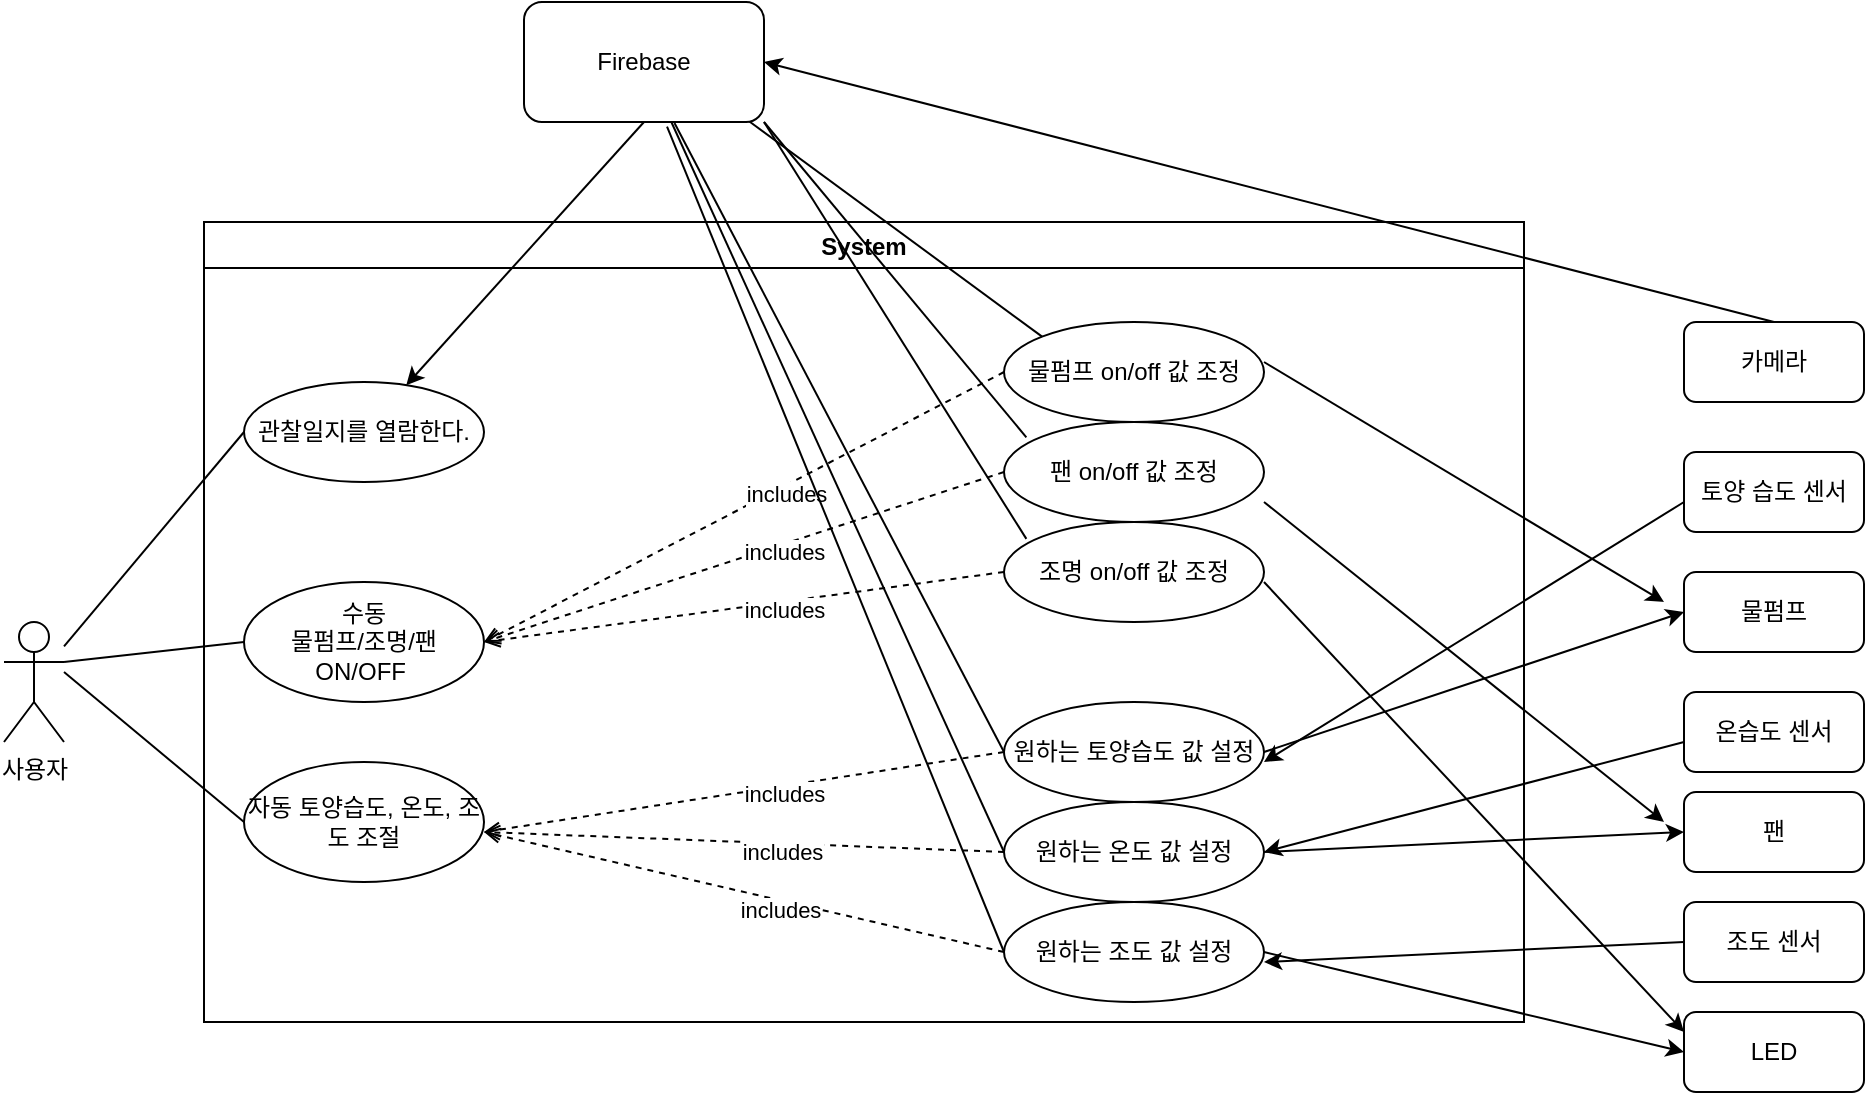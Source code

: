 <mxfile version="20.4.0" type="github">
  <diagram id="NCL2p-JWgOGxsxKp1H8N" name="페이지-1">
    <mxGraphModel dx="1221" dy="604" grid="1" gridSize="10" guides="1" tooltips="1" connect="1" arrows="1" fold="1" page="1" pageScale="1" pageWidth="827" pageHeight="1169" math="0" shadow="0">
      <root>
        <mxCell id="0" />
        <mxCell id="1" parent="0" />
        <mxCell id="VMQcNs2NsHs9lcobG29F-1" value="사용자" style="shape=umlActor;verticalLabelPosition=bottom;verticalAlign=top;html=1;outlineConnect=0;" parent="1" vertex="1">
          <mxGeometry x="120" y="350" width="30" height="60" as="geometry" />
        </mxCell>
        <mxCell id="VMQcNs2NsHs9lcobG29F-6" value="온습도 센서" style="rounded=1;whiteSpace=wrap;html=1;" parent="1" vertex="1">
          <mxGeometry x="960" y="385" width="90" height="40" as="geometry" />
        </mxCell>
        <mxCell id="7xkepa5mnOWRhtYiWadu-17" value="" style="endArrow=none;html=1;rounded=0;entryX=0;entryY=0.5;entryDx=0;entryDy=0;endFill=0;startArrow=none;startFill=0;" parent="1" source="VMQcNs2NsHs9lcobG29F-1" target="VMQcNs2NsHs9lcobG29F-11" edge="1">
          <mxGeometry width="50" height="50" relative="1" as="geometry">
            <mxPoint x="400" y="480" as="sourcePoint" />
            <mxPoint x="450" y="430" as="targetPoint" />
          </mxGeometry>
        </mxCell>
        <mxCell id="7xkepa5mnOWRhtYiWadu-18" value="" style="endArrow=none;html=1;rounded=0;entryX=0;entryY=0.5;entryDx=0;entryDy=0;exitX=1;exitY=0.333;exitDx=0;exitDy=0;exitPerimeter=0;startArrow=none;startFill=0;endFill=0;" parent="1" source="VMQcNs2NsHs9lcobG29F-1" target="Q8g0ZSMfcJW7LGg8qXzG-11" edge="1">
          <mxGeometry width="50" height="50" relative="1" as="geometry">
            <mxPoint x="150" y="345.796" as="sourcePoint" />
            <mxPoint x="250" y="372.5" as="targetPoint" />
          </mxGeometry>
        </mxCell>
        <mxCell id="gYhQfILOeX3ABxQb6qOJ-9" value="System" style="swimlane;" parent="1" vertex="1">
          <mxGeometry x="220" y="150" width="660" height="400" as="geometry" />
        </mxCell>
        <mxCell id="VMQcNs2NsHs9lcobG29F-11" value="관찰일지를 열람한다." style="ellipse;whiteSpace=wrap;html=1;" parent="gYhQfILOeX3ABxQb6qOJ-9" vertex="1">
          <mxGeometry x="20" y="80" width="120" height="50" as="geometry" />
        </mxCell>
        <mxCell id="Q8g0ZSMfcJW7LGg8qXzG-8" value="물펌프 on/off 값 조정" style="ellipse;whiteSpace=wrap;html=1;" parent="gYhQfILOeX3ABxQb6qOJ-9" vertex="1">
          <mxGeometry x="400" y="50" width="130" height="50" as="geometry" />
        </mxCell>
        <mxCell id="Q8g0ZSMfcJW7LGg8qXzG-10" value="조명 on/off 값 조정" style="ellipse;whiteSpace=wrap;html=1;" parent="gYhQfILOeX3ABxQb6qOJ-9" vertex="1">
          <mxGeometry x="400" y="150" width="130" height="50" as="geometry" />
        </mxCell>
        <mxCell id="Q8g0ZSMfcJW7LGg8qXzG-9" value="팬 on/off 값 조정" style="ellipse;whiteSpace=wrap;html=1;" parent="gYhQfILOeX3ABxQb6qOJ-9" vertex="1">
          <mxGeometry x="400" y="100" width="130" height="50" as="geometry" />
        </mxCell>
        <mxCell id="Q8g0ZSMfcJW7LGg8qXzG-11" value="수동&lt;br&gt;물펌프/조명/팬 ON/OFF&amp;nbsp;" style="ellipse;whiteSpace=wrap;html=1;" parent="gYhQfILOeX3ABxQb6qOJ-9" vertex="1">
          <mxGeometry x="20" y="180" width="120" height="60" as="geometry" />
        </mxCell>
        <mxCell id="Q8g0ZSMfcJW7LGg8qXzG-22" value="" style="endArrow=open;dashed=1;html=1;rounded=0;entryX=1;entryY=0.5;entryDx=0;entryDy=0;endFill=0;exitX=0;exitY=0.5;exitDx=0;exitDy=0;" parent="gYhQfILOeX3ABxQb6qOJ-9" source="Q8g0ZSMfcJW7LGg8qXzG-9" target="Q8g0ZSMfcJW7LGg8qXzG-11" edge="1">
          <mxGeometry width="50" height="50" relative="1" as="geometry">
            <mxPoint x="310" y="150" as="sourcePoint" />
            <mxPoint x="190" y="160" as="targetPoint" />
          </mxGeometry>
        </mxCell>
        <mxCell id="Q8g0ZSMfcJW7LGg8qXzG-23" value="includes" style="edgeLabel;html=1;align=center;verticalAlign=middle;resizable=0;points=[];" parent="Q8g0ZSMfcJW7LGg8qXzG-22" vertex="1" connectable="0">
          <mxGeometry x="-0.145" y="4" relative="1" as="geometry">
            <mxPoint as="offset" />
          </mxGeometry>
        </mxCell>
        <mxCell id="pRRUhXzyRBsDFOCAXH3B-1" value="" style="endArrow=open;dashed=1;html=1;rounded=0;entryX=1;entryY=0.5;entryDx=0;entryDy=0;endFill=0;exitX=0;exitY=0.5;exitDx=0;exitDy=0;" parent="gYhQfILOeX3ABxQb6qOJ-9" source="Q8g0ZSMfcJW7LGg8qXzG-8" target="Q8g0ZSMfcJW7LGg8qXzG-11" edge="1">
          <mxGeometry width="50" height="50" relative="1" as="geometry">
            <mxPoint x="250" y="266.25" as="sourcePoint" />
            <mxPoint x="150" y="220" as="targetPoint" />
          </mxGeometry>
        </mxCell>
        <mxCell id="pRRUhXzyRBsDFOCAXH3B-2" value="includes" style="edgeLabel;html=1;align=center;verticalAlign=middle;resizable=0;points=[];" parent="pRRUhXzyRBsDFOCAXH3B-1" vertex="1" connectable="0">
          <mxGeometry x="-0.145" y="4" relative="1" as="geometry">
            <mxPoint as="offset" />
          </mxGeometry>
        </mxCell>
        <mxCell id="pRRUhXzyRBsDFOCAXH3B-3" value="" style="endArrow=open;dashed=1;html=1;rounded=0;entryX=1;entryY=0.5;entryDx=0;entryDy=0;endFill=0;exitX=0;exitY=0.5;exitDx=0;exitDy=0;" parent="gYhQfILOeX3ABxQb6qOJ-9" source="Q8g0ZSMfcJW7LGg8qXzG-10" target="Q8g0ZSMfcJW7LGg8qXzG-11" edge="1">
          <mxGeometry width="50" height="50" relative="1" as="geometry">
            <mxPoint x="250" y="266.25" as="sourcePoint" />
            <mxPoint x="150" y="220" as="targetPoint" />
          </mxGeometry>
        </mxCell>
        <mxCell id="pRRUhXzyRBsDFOCAXH3B-4" value="includes" style="edgeLabel;html=1;align=center;verticalAlign=middle;resizable=0;points=[];" parent="pRRUhXzyRBsDFOCAXH3B-3" vertex="1" connectable="0">
          <mxGeometry x="-0.145" y="4" relative="1" as="geometry">
            <mxPoint as="offset" />
          </mxGeometry>
        </mxCell>
        <mxCell id="ONS9bMXVID28x1t3R5hX-18" value="자동 토양습도, 온도, 조도 조절" style="ellipse;whiteSpace=wrap;html=1;" vertex="1" parent="gYhQfILOeX3ABxQb6qOJ-9">
          <mxGeometry x="20" y="270" width="120" height="60" as="geometry" />
        </mxCell>
        <mxCell id="ONS9bMXVID28x1t3R5hX-21" value="원하는 토양습도 값 설정" style="ellipse;whiteSpace=wrap;html=1;" vertex="1" parent="gYhQfILOeX3ABxQb6qOJ-9">
          <mxGeometry x="400" y="240" width="130" height="50" as="geometry" />
        </mxCell>
        <mxCell id="ONS9bMXVID28x1t3R5hX-22" value="원하는 조도 값 설정" style="ellipse;whiteSpace=wrap;html=1;" vertex="1" parent="gYhQfILOeX3ABxQb6qOJ-9">
          <mxGeometry x="400" y="340" width="130" height="50" as="geometry" />
        </mxCell>
        <mxCell id="ONS9bMXVID28x1t3R5hX-24" value="" style="endArrow=open;dashed=1;html=1;rounded=0;entryX=1;entryY=0.5;entryDx=0;entryDy=0;endFill=0;exitX=0;exitY=0.5;exitDx=0;exitDy=0;" edge="1" parent="gYhQfILOeX3ABxQb6qOJ-9" source="ONS9bMXVID28x1t3R5hX-20">
          <mxGeometry width="50" height="50" relative="1" as="geometry">
            <mxPoint x="400" y="150" as="sourcePoint" />
            <mxPoint x="140.0" y="305" as="targetPoint" />
          </mxGeometry>
        </mxCell>
        <mxCell id="ONS9bMXVID28x1t3R5hX-25" value="includes" style="edgeLabel;html=1;align=center;verticalAlign=middle;resizable=0;points=[];" vertex="1" connectable="0" parent="ONS9bMXVID28x1t3R5hX-24">
          <mxGeometry x="-0.145" y="4" relative="1" as="geometry">
            <mxPoint as="offset" />
          </mxGeometry>
        </mxCell>
        <mxCell id="ONS9bMXVID28x1t3R5hX-26" value="" style="endArrow=open;dashed=1;html=1;rounded=0;entryX=1;entryY=0.5;entryDx=0;entryDy=0;endFill=0;exitX=0;exitY=0.5;exitDx=0;exitDy=0;" edge="1" parent="gYhQfILOeX3ABxQb6qOJ-9" source="ONS9bMXVID28x1t3R5hX-21">
          <mxGeometry width="50" height="50" relative="1" as="geometry">
            <mxPoint x="400" y="150" as="sourcePoint" />
            <mxPoint x="140.0" y="305" as="targetPoint" />
          </mxGeometry>
        </mxCell>
        <mxCell id="ONS9bMXVID28x1t3R5hX-27" value="includes" style="edgeLabel;html=1;align=center;verticalAlign=middle;resizable=0;points=[];" vertex="1" connectable="0" parent="ONS9bMXVID28x1t3R5hX-26">
          <mxGeometry x="-0.145" y="4" relative="1" as="geometry">
            <mxPoint as="offset" />
          </mxGeometry>
        </mxCell>
        <mxCell id="ONS9bMXVID28x1t3R5hX-28" value="" style="endArrow=open;dashed=1;html=1;rounded=0;entryX=1;entryY=0.5;entryDx=0;entryDy=0;endFill=0;exitX=0;exitY=0.5;exitDx=0;exitDy=0;" edge="1" parent="gYhQfILOeX3ABxQb6qOJ-9" source="ONS9bMXVID28x1t3R5hX-22">
          <mxGeometry width="50" height="50" relative="1" as="geometry">
            <mxPoint x="400" y="150" as="sourcePoint" />
            <mxPoint x="140.0" y="305" as="targetPoint" />
          </mxGeometry>
        </mxCell>
        <mxCell id="ONS9bMXVID28x1t3R5hX-29" value="includes" style="edgeLabel;html=1;align=center;verticalAlign=middle;resizable=0;points=[];" vertex="1" connectable="0" parent="ONS9bMXVID28x1t3R5hX-28">
          <mxGeometry x="-0.145" y="4" relative="1" as="geometry">
            <mxPoint as="offset" />
          </mxGeometry>
        </mxCell>
        <mxCell id="ONS9bMXVID28x1t3R5hX-20" value="원하는 온도 값 설정" style="ellipse;whiteSpace=wrap;html=1;" vertex="1" parent="gYhQfILOeX3ABxQb6qOJ-9">
          <mxGeometry x="400" y="290" width="130" height="50" as="geometry" />
        </mxCell>
        <mxCell id="ONS9bMXVID28x1t3R5hX-36" value="" style="endArrow=none;html=1;rounded=0;entryX=0;entryY=0.5;entryDx=0;entryDy=0;startArrow=classic;startFill=1;endFill=0;" edge="1" parent="gYhQfILOeX3ABxQb6qOJ-9">
          <mxGeometry width="50" height="50" relative="1" as="geometry">
            <mxPoint x="530" y="270" as="sourcePoint" />
            <mxPoint x="740" y="140" as="targetPoint" />
          </mxGeometry>
        </mxCell>
        <mxCell id="ONS9bMXVID28x1t3R5hX-39" value="" style="endArrow=none;html=1;rounded=0;entryX=0.627;entryY=1.008;entryDx=0;entryDy=0;exitX=0;exitY=0;exitDx=0;exitDy=0;entryPerimeter=0;" edge="1" parent="gYhQfILOeX3ABxQb6qOJ-9" source="Q8g0ZSMfcJW7LGg8qXzG-8">
          <mxGeometry width="50" height="50" relative="1" as="geometry">
            <mxPoint x="434.76" y="262.26" as="sourcePoint" />
            <mxPoint x="270.0" y="-52.26" as="targetPoint" />
          </mxGeometry>
        </mxCell>
        <mxCell id="ONS9bMXVID28x1t3R5hX-44" value="" style="endArrow=classic;html=1;rounded=0;exitX=1;exitY=0.5;exitDx=0;exitDy=0;startArrow=none;startFill=0;endFill=1;entryX=0;entryY=0.25;entryDx=0;entryDy=0;" edge="1" parent="gYhQfILOeX3ABxQb6qOJ-9" target="Q8g0ZSMfcJW7LGg8qXzG-4">
          <mxGeometry width="50" height="50" relative="1" as="geometry">
            <mxPoint x="530" y="180" as="sourcePoint" />
            <mxPoint x="730" y="340" as="targetPoint" />
          </mxGeometry>
        </mxCell>
        <mxCell id="Q8g0ZSMfcJW7LGg8qXzG-1" value="토양 습도 센서" style="rounded=1;whiteSpace=wrap;html=1;" parent="1" vertex="1">
          <mxGeometry x="960" y="265" width="90" height="40" as="geometry" />
        </mxCell>
        <mxCell id="Q8g0ZSMfcJW7LGg8qXzG-2" value="조도 센서" style="rounded=1;whiteSpace=wrap;html=1;" parent="1" vertex="1">
          <mxGeometry x="960" y="490" width="90" height="40" as="geometry" />
        </mxCell>
        <mxCell id="Q8g0ZSMfcJW7LGg8qXzG-3" value="팬" style="rounded=1;whiteSpace=wrap;html=1;" parent="1" vertex="1">
          <mxGeometry x="960" y="435" width="90" height="40" as="geometry" />
        </mxCell>
        <mxCell id="Q8g0ZSMfcJW7LGg8qXzG-4" value="LED" style="rounded=1;whiteSpace=wrap;html=1;" parent="1" vertex="1">
          <mxGeometry x="960" y="545" width="90" height="40" as="geometry" />
        </mxCell>
        <mxCell id="Q8g0ZSMfcJW7LGg8qXzG-5" value="물펌프" style="rounded=1;whiteSpace=wrap;html=1;" parent="1" vertex="1">
          <mxGeometry x="960" y="325" width="90" height="40" as="geometry" />
        </mxCell>
        <mxCell id="Q8g0ZSMfcJW7LGg8qXzG-14" value="" style="endArrow=classic;html=1;rounded=0;entryX=0;entryY=0.5;entryDx=0;entryDy=0;exitX=1;exitY=0.5;exitDx=0;exitDy=0;startArrow=none;startFill=0;endFill=1;" parent="1" source="ONS9bMXVID28x1t3R5hX-21" target="Q8g0ZSMfcJW7LGg8qXzG-5" edge="1">
          <mxGeometry width="50" height="50" relative="1" as="geometry">
            <mxPoint x="650" y="290" as="sourcePoint" />
            <mxPoint x="700" y="240" as="targetPoint" />
          </mxGeometry>
        </mxCell>
        <mxCell id="Q8g0ZSMfcJW7LGg8qXzG-16" value="" style="endArrow=classic;html=1;rounded=0;entryX=0;entryY=0.5;entryDx=0;entryDy=0;exitX=1;exitY=0.5;exitDx=0;exitDy=0;startArrow=none;startFill=0;endFill=1;" parent="1" source="ONS9bMXVID28x1t3R5hX-20" target="Q8g0ZSMfcJW7LGg8qXzG-3" edge="1">
          <mxGeometry width="50" height="50" relative="1" as="geometry">
            <mxPoint x="650" y="390" as="sourcePoint" />
            <mxPoint x="700" y="340" as="targetPoint" />
          </mxGeometry>
        </mxCell>
        <mxCell id="Q8g0ZSMfcJW7LGg8qXzG-15" value="" style="endArrow=classic;html=1;rounded=0;entryX=0;entryY=0.5;entryDx=0;entryDy=0;exitX=1;exitY=0.5;exitDx=0;exitDy=0;startArrow=none;startFill=0;endFill=1;" parent="1" source="ONS9bMXVID28x1t3R5hX-22" target="Q8g0ZSMfcJW7LGg8qXzG-4" edge="1">
          <mxGeometry width="50" height="50" relative="1" as="geometry">
            <mxPoint x="650" y="470" as="sourcePoint" />
            <mxPoint x="700" y="420" as="targetPoint" />
          </mxGeometry>
        </mxCell>
        <mxCell id="ONS9bMXVID28x1t3R5hX-1" value="Firebase" style="rounded=1;whiteSpace=wrap;html=1;" vertex="1" parent="1">
          <mxGeometry x="380" y="40" width="120" height="60" as="geometry" />
        </mxCell>
        <mxCell id="ONS9bMXVID28x1t3R5hX-2" value="" style="endArrow=classic;html=1;rounded=0;" edge="1" parent="1" target="VMQcNs2NsHs9lcobG29F-11">
          <mxGeometry width="50" height="50" relative="1" as="geometry">
            <mxPoint x="440" y="100" as="sourcePoint" />
            <mxPoint x="490" y="50" as="targetPoint" />
          </mxGeometry>
        </mxCell>
        <mxCell id="ONS9bMXVID28x1t3R5hX-23" value="" style="endArrow=none;html=1;rounded=0;entryX=0;entryY=0.5;entryDx=0;entryDy=0;exitX=1;exitY=0.333;exitDx=0;exitDy=0;exitPerimeter=0;startArrow=none;startFill=0;endFill=0;" edge="1" parent="1" target="ONS9bMXVID28x1t3R5hX-18">
          <mxGeometry width="50" height="50" relative="1" as="geometry">
            <mxPoint x="150" y="375" as="sourcePoint" />
            <mxPoint x="240.0" y="365" as="targetPoint" />
          </mxGeometry>
        </mxCell>
        <mxCell id="ONS9bMXVID28x1t3R5hX-31" value="" style="endArrow=none;html=1;rounded=0;entryX=0.627;entryY=1.008;entryDx=0;entryDy=0;exitX=0;exitY=0.5;exitDx=0;exitDy=0;entryPerimeter=0;" edge="1" parent="1" source="ONS9bMXVID28x1t3R5hX-21" target="ONS9bMXVID28x1t3R5hX-1">
          <mxGeometry width="50" height="50" relative="1" as="geometry">
            <mxPoint x="580" y="390" as="sourcePoint" />
            <mxPoint x="630" y="340" as="targetPoint" />
          </mxGeometry>
        </mxCell>
        <mxCell id="ONS9bMXVID28x1t3R5hX-32" value="" style="endArrow=none;html=1;rounded=0;exitX=0;exitY=0.5;exitDx=0;exitDy=0;" edge="1" parent="1" source="ONS9bMXVID28x1t3R5hX-20" target="ONS9bMXVID28x1t3R5hX-1">
          <mxGeometry width="50" height="50" relative="1" as="geometry">
            <mxPoint x="630" y="425" as="sourcePoint" />
            <mxPoint x="480" y="110" as="targetPoint" />
          </mxGeometry>
        </mxCell>
        <mxCell id="ONS9bMXVID28x1t3R5hX-33" value="" style="endArrow=none;html=1;rounded=0;entryX=0.596;entryY=1.039;entryDx=0;entryDy=0;exitX=0;exitY=0.5;exitDx=0;exitDy=0;entryPerimeter=0;" edge="1" parent="1" source="ONS9bMXVID28x1t3R5hX-22" target="ONS9bMXVID28x1t3R5hX-1">
          <mxGeometry width="50" height="50" relative="1" as="geometry">
            <mxPoint x="640" y="435" as="sourcePoint" />
            <mxPoint x="490" y="120" as="targetPoint" />
          </mxGeometry>
        </mxCell>
        <mxCell id="ONS9bMXVID28x1t3R5hX-34" value="" style="endArrow=none;html=1;rounded=0;entryX=0;entryY=0.5;entryDx=0;entryDy=0;startArrow=classic;startFill=1;endFill=0;" edge="1" parent="1" target="Q8g0ZSMfcJW7LGg8qXzG-2">
          <mxGeometry width="50" height="50" relative="1" as="geometry">
            <mxPoint x="750" y="520" as="sourcePoint" />
            <mxPoint x="970" y="520" as="targetPoint" />
          </mxGeometry>
        </mxCell>
        <mxCell id="ONS9bMXVID28x1t3R5hX-35" value="" style="endArrow=none;html=1;rounded=0;entryX=0;entryY=0.5;entryDx=0;entryDy=0;startArrow=classic;startFill=1;endFill=0;exitX=1;exitY=0.5;exitDx=0;exitDy=0;" edge="1" parent="1" source="ONS9bMXVID28x1t3R5hX-20">
          <mxGeometry width="50" height="50" relative="1" as="geometry">
            <mxPoint x="750" y="420" as="sourcePoint" />
            <mxPoint x="960" y="410" as="targetPoint" />
          </mxGeometry>
        </mxCell>
        <mxCell id="ONS9bMXVID28x1t3R5hX-37" value="카메라" style="rounded=1;whiteSpace=wrap;html=1;" vertex="1" parent="1">
          <mxGeometry x="960" y="200" width="90" height="40" as="geometry" />
        </mxCell>
        <mxCell id="ONS9bMXVID28x1t3R5hX-38" value="" style="endArrow=classic;html=1;rounded=0;entryX=1;entryY=0.5;entryDx=0;entryDy=0;exitX=0.5;exitY=0;exitDx=0;exitDy=0;" edge="1" parent="1" source="ONS9bMXVID28x1t3R5hX-37" target="ONS9bMXVID28x1t3R5hX-1">
          <mxGeometry width="50" height="50" relative="1" as="geometry">
            <mxPoint x="580" y="390" as="sourcePoint" />
            <mxPoint x="630" y="340" as="targetPoint" />
          </mxGeometry>
        </mxCell>
        <mxCell id="ONS9bMXVID28x1t3R5hX-40" value="" style="endArrow=none;html=1;rounded=0;entryX=1;entryY=1;entryDx=0;entryDy=0;exitX=0.086;exitY=0.153;exitDx=0;exitDy=0;exitPerimeter=0;" edge="1" parent="1" source="Q8g0ZSMfcJW7LGg8qXzG-9" target="ONS9bMXVID28x1t3R5hX-1">
          <mxGeometry width="50" height="50" relative="1" as="geometry">
            <mxPoint x="648.871" y="217.387" as="sourcePoint" />
            <mxPoint x="500.0" y="107.74" as="targetPoint" />
          </mxGeometry>
        </mxCell>
        <mxCell id="ONS9bMXVID28x1t3R5hX-41" value="" style="endArrow=none;html=1;rounded=0;exitX=0.086;exitY=0.169;exitDx=0;exitDy=0;exitPerimeter=0;" edge="1" parent="1" source="Q8g0ZSMfcJW7LGg8qXzG-10">
          <mxGeometry width="50" height="50" relative="1" as="geometry">
            <mxPoint x="658.871" y="227.387" as="sourcePoint" />
            <mxPoint x="500" y="100" as="targetPoint" />
          </mxGeometry>
        </mxCell>
        <mxCell id="ONS9bMXVID28x1t3R5hX-42" value="" style="endArrow=classic;html=1;rounded=0;exitX=1;exitY=0.5;exitDx=0;exitDy=0;startArrow=none;startFill=0;endFill=1;" edge="1" parent="1">
          <mxGeometry width="50" height="50" relative="1" as="geometry">
            <mxPoint x="750" y="220" as="sourcePoint" />
            <mxPoint x="950" y="340" as="targetPoint" />
          </mxGeometry>
        </mxCell>
        <mxCell id="ONS9bMXVID28x1t3R5hX-43" value="" style="endArrow=classic;html=1;rounded=0;exitX=1;exitY=0.5;exitDx=0;exitDy=0;startArrow=none;startFill=0;endFill=1;" edge="1" parent="1">
          <mxGeometry width="50" height="50" relative="1" as="geometry">
            <mxPoint x="750" y="290" as="sourcePoint" />
            <mxPoint x="950" y="450" as="targetPoint" />
          </mxGeometry>
        </mxCell>
      </root>
    </mxGraphModel>
  </diagram>
</mxfile>
